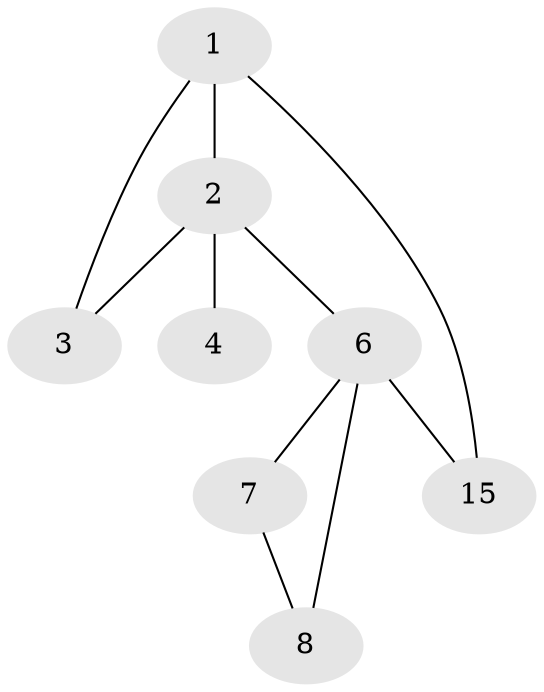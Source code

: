// Generated by graph-tools (version 1.1) at 2025/46/02/15/25 05:46:28]
// undirected, 8 vertices, 10 edges
graph export_dot {
graph [start="1"]
  node [color=gray90,style=filled];
  1 [super="+9+10"];
  2 [super="+11+20"];
  3 [super="+9"];
  4 [super="+5+16"];
  6 [super="+12+17"];
  7 [super="+14"];
  8 [super="+11+20"];
  15 [super="+19"];
  1 -- 2;
  1 -- 3;
  1 -- 15;
  2 -- 4;
  2 -- 6;
  2 -- 3;
  6 -- 7;
  6 -- 8;
  6 -- 15;
  7 -- 8;
}
